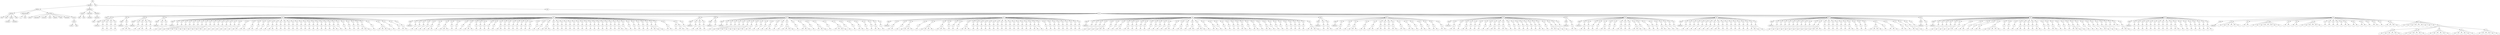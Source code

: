digraph Tree {
	"t0" [label = "TEI"];
	"t1" [label = "teiHeader"];
	"t2" [label = "fileDesc"];
	"t3" [label = "titleStmt"];
	"t4" [label = "title"];
	"t5" [label = "title"];
	"t6" [label = "author"];
	"t7" [label = "surname"];
	"t8" [label = "forename"];
	"t9" [label = "date"];
	"t10" [label = "publicationStmt"];
	"t11" [label = "p"];
	"t12" [label = "idno"];
	"t13" [label = "sourceDesc"];
	"t14" [label = "genre"];
	"t15" [label = "inspiration"];
	"t16" [label = "structure"];
	"t17" [label = "type"];
	"t18" [label = "periode"];
	"t19" [label = "taille"];
	"t20" [label = "permalien"];
	"t21" [label = "sources"];
	"t22" [label = "source"];
	"t23" [label = "author"];
	"t24" [label = "text"];
	"t25" [label = "profileDesc"];
	"t26" [label = "creation"];
	"t27" [label = "date"];
	"t28" [label = "date"];
	"t29" [label = "langUsage"];
	"t30" [label = "language"];
	"t31" [label = "textClass"];
	"t32" [label = "keywords"];
	"t33" [label = "term"];
	"t34" [label = "text"];
	"t35" [label = "body"];
	"t36" [label = "div1"];
	"t37" [label = "head"];
	"t38" [label = "div2"];
	"t39" [label = "head"];
	"t40" [label = "listPerson"];
	"t41" [label = "sp"];
	"t42" [label = "p"];
	"t43" [label = "s"];
	"t44" [label = "sp"];
	"t45" [label = "p"];
	"t46" [label = "s"];
	"t47" [label = "sp"];
	"t48" [label = "p"];
	"t49" [label = "s"];
	"t50" [label = "sp"];
	"t51" [label = "p"];
	"t52" [label = "s"];
	"t53" [label = "div2"];
	"t54" [label = "head"];
	"t55" [label = "listPerson"];
	"t56" [label = "sp"];
	"t57" [label = "p"];
	"t58" [label = "s"];
	"t59" [label = "s"];
	"t60" [label = "s"];
	"t61" [label = "div2"];
	"t62" [label = "head"];
	"t63" [label = "listPerson"];
	"t64" [label = "sp"];
	"t65" [label = "p"];
	"t66" [label = "s"];
	"t67" [label = "sp"];
	"t68" [label = "p"];
	"t69" [label = "s"];
	"t70" [label = "s"];
	"t71" [label = "sp"];
	"t72" [label = "p"];
	"t73" [label = "s"];
	"t74" [label = "sp"];
	"t75" [label = "p"];
	"t76" [label = "s"];
	"t77" [label = "div2"];
	"t78" [label = "head"];
	"t79" [label = "listPerson"];
	"t80" [label = "sp"];
	"t81" [label = "p"];
	"t82" [label = "s"];
	"t83" [label = "sp"];
	"t84" [label = "p"];
	"t85" [label = "s"];
	"t86" [label = "div2"];
	"t87" [label = "head"];
	"t88" [label = "listPerson"];
	"t89" [label = "sp"];
	"t90" [label = "p"];
	"t91" [label = "s"];
	"t92" [label = "sp"];
	"t93" [label = "p"];
	"t94" [label = "s"];
	"t95" [label = "s"];
	"t96" [label = "sp"];
	"t97" [label = "p"];
	"t98" [label = "s"];
	"t99" [label = "sp"];
	"t100" [label = "p"];
	"t101" [label = "s"];
	"t102" [label = "sp"];
	"t103" [label = "p"];
	"t104" [label = "s"];
	"t105" [label = "sp"];
	"t106" [label = "p"];
	"t107" [label = "s"];
	"t108" [label = "sp"];
	"t109" [label = "p"];
	"t110" [label = "s"];
	"t111" [label = "sp"];
	"t112" [label = "p"];
	"t113" [label = "s"];
	"t114" [label = "s"];
	"t115" [label = "sp"];
	"t116" [label = "p"];
	"t117" [label = "s"];
	"t118" [label = "sp"];
	"t119" [label = "p"];
	"t120" [label = "s"];
	"t121" [label = "sp"];
	"t122" [label = "p"];
	"t123" [label = "s"];
	"t124" [label = "sp"];
	"t125" [label = "p"];
	"t126" [label = "s"];
	"t127" [label = "sp"];
	"t128" [label = "p"];
	"t129" [label = "s"];
	"t130" [label = "sp"];
	"t131" [label = "p"];
	"t132" [label = "s"];
	"t133" [label = "sp"];
	"t134" [label = "p"];
	"t135" [label = "s"];
	"t136" [label = "sp"];
	"t137" [label = "p"];
	"t138" [label = "s"];
	"t139" [label = "s"];
	"t140" [label = "sp"];
	"t141" [label = "p"];
	"t142" [label = "s"];
	"t143" [label = "s"];
	"t144" [label = "sp"];
	"t145" [label = "p"];
	"t146" [label = "s"];
	"t147" [label = "s"];
	"t148" [label = "sp"];
	"t149" [label = "p"];
	"t150" [label = "s"];
	"t151" [label = "sp"];
	"t152" [label = "p"];
	"t153" [label = "s"];
	"t154" [label = "sp"];
	"t155" [label = "p"];
	"t156" [label = "s"];
	"t157" [label = "sp"];
	"t158" [label = "p"];
	"t159" [label = "s"];
	"t160" [label = "s"];
	"t161" [label = "sp"];
	"t162" [label = "p"];
	"t163" [label = "s"];
	"t164" [label = "sp"];
	"t165" [label = "p"];
	"t166" [label = "s"];
	"t167" [label = "sp"];
	"t168" [label = "p"];
	"t169" [label = "s"];
	"t170" [label = "sp"];
	"t171" [label = "p"];
	"t172" [label = "s"];
	"t173" [label = "sp"];
	"t174" [label = "p"];
	"t175" [label = "s"];
	"t176" [label = "sp"];
	"t177" [label = "p"];
	"t178" [label = "s"];
	"t179" [label = "sp"];
	"t180" [label = "p"];
	"t181" [label = "s"];
	"t182" [label = "sp"];
	"t183" [label = "p"];
	"t184" [label = "s"];
	"t185" [label = "sp"];
	"t186" [label = "p"];
	"t187" [label = "s"];
	"t188" [label = "sp"];
	"t189" [label = "p"];
	"t190" [label = "s"];
	"t191" [label = "sp"];
	"t192" [label = "p"];
	"t193" [label = "s"];
	"t194" [label = "sp"];
	"t195" [label = "p"];
	"t196" [label = "s"];
	"t197" [label = "sp"];
	"t198" [label = "p"];
	"t199" [label = "s"];
	"t200" [label = "sp"];
	"t201" [label = "p"];
	"t202" [label = "s"];
	"t203" [label = "sp"];
	"t204" [label = "p"];
	"t205" [label = "s"];
	"t206" [label = "s"];
	"t207" [label = "sp"];
	"t208" [label = "p"];
	"t209" [label = "s"];
	"t210" [label = "sp"];
	"t211" [label = "p"];
	"t212" [label = "s"];
	"t213" [label = "sp"];
	"t214" [label = "p"];
	"t215" [label = "s"];
	"t216" [label = "sp"];
	"t217" [label = "p"];
	"t218" [label = "s"];
	"t219" [label = "sp"];
	"t220" [label = "p"];
	"t221" [label = "s"];
	"t222" [label = "sp"];
	"t223" [label = "p"];
	"t224" [label = "s"];
	"t225" [label = "s"];
	"t226" [label = "s"];
	"t227" [label = "sp"];
	"t228" [label = "p"];
	"t229" [label = "s"];
	"t230" [label = "sp"];
	"t231" [label = "p"];
	"t232" [label = "s"];
	"t233" [label = "s"];
	"t234" [label = "s"];
	"t235" [label = "s"];
	"t236" [label = "sp"];
	"t237" [label = "p"];
	"t238" [label = "s"];
	"t239" [label = "sp"];
	"t240" [label = "p"];
	"t241" [label = "s"];
	"t242" [label = "sp"];
	"t243" [label = "p"];
	"t244" [label = "s"];
	"t245" [label = "s"];
	"t246" [label = "div2"];
	"t247" [label = "head"];
	"t248" [label = "listPerson"];
	"t249" [label = "sp"];
	"t250" [label = "p"];
	"t251" [label = "s"];
	"t252" [label = "sp"];
	"t253" [label = "p"];
	"t254" [label = "s"];
	"t255" [label = "sp"];
	"t256" [label = "p"];
	"t257" [label = "s"];
	"t258" [label = "sp"];
	"t259" [label = "p"];
	"t260" [label = "s"];
	"t261" [label = "sp"];
	"t262" [label = "p"];
	"t263" [label = "s"];
	"t264" [label = "s"];
	"t265" [label = "sp"];
	"t266" [label = "p"];
	"t267" [label = "s"];
	"t268" [label = "sp"];
	"t269" [label = "p"];
	"t270" [label = "s"];
	"t271" [label = "s"];
	"t272" [label = "s"];
	"t273" [label = "sp"];
	"t274" [label = "p"];
	"t275" [label = "s"];
	"t276" [label = "sp"];
	"t277" [label = "p"];
	"t278" [label = "s"];
	"t279" [label = "sp"];
	"t280" [label = "p"];
	"t281" [label = "s"];
	"t282" [label = "sp"];
	"t283" [label = "p"];
	"t284" [label = "s"];
	"t285" [label = "s"];
	"t286" [label = "s"];
	"t287" [label = "sp"];
	"t288" [label = "p"];
	"t289" [label = "s"];
	"t290" [label = "sp"];
	"t291" [label = "p"];
	"t292" [label = "s"];
	"t293" [label = "sp"];
	"t294" [label = "p"];
	"t295" [label = "s"];
	"t296" [label = "sp"];
	"t297" [label = "p"];
	"t298" [label = "s"];
	"t299" [label = "sp"];
	"t300" [label = "p"];
	"t301" [label = "s"];
	"t302" [label = "sp"];
	"t303" [label = "p"];
	"t304" [label = "s"];
	"t305" [label = "s"];
	"t306" [label = "sp"];
	"t307" [label = "p"];
	"t308" [label = "s"];
	"t309" [label = "sp"];
	"t310" [label = "p"];
	"t311" [label = "s"];
	"t312" [label = "sp"];
	"t313" [label = "p"];
	"t314" [label = "s"];
	"t315" [label = "sp"];
	"t316" [label = "p"];
	"t317" [label = "s"];
	"t318" [label = "sp"];
	"t319" [label = "p"];
	"t320" [label = "s"];
	"t321" [label = "sp"];
	"t322" [label = "p"];
	"t323" [label = "s"];
	"t324" [label = "sp"];
	"t325" [label = "p"];
	"t326" [label = "s"];
	"t327" [label = "sp"];
	"t328" [label = "p"];
	"t329" [label = "s"];
	"t330" [label = "sp"];
	"t331" [label = "p"];
	"t332" [label = "s"];
	"t333" [label = "sp"];
	"t334" [label = "p"];
	"t335" [label = "s"];
	"t336" [label = "s"];
	"t337" [label = "s"];
	"t338" [label = "sp"];
	"t339" [label = "p"];
	"t340" [label = "s"];
	"t341" [label = "sp"];
	"t342" [label = "p"];
	"t343" [label = "s"];
	"t344" [label = "sp"];
	"t345" [label = "p"];
	"t346" [label = "s"];
	"t347" [label = "sp"];
	"t348" [label = "p"];
	"t349" [label = "s"];
	"t350" [label = "sp"];
	"t351" [label = "p"];
	"t352" [label = "s"];
	"t353" [label = "sp"];
	"t354" [label = "p"];
	"t355" [label = "s"];
	"t356" [label = "sp"];
	"t357" [label = "p"];
	"t358" [label = "s"];
	"t359" [label = "sp"];
	"t360" [label = "p"];
	"t361" [label = "s"];
	"t362" [label = "sp"];
	"t363" [label = "p"];
	"t364" [label = "s"];
	"t365" [label = "sp"];
	"t366" [label = "p"];
	"t367" [label = "s"];
	"t368" [label = "sp"];
	"t369" [label = "p"];
	"t370" [label = "s"];
	"t371" [label = "sp"];
	"t372" [label = "p"];
	"t373" [label = "s"];
	"t374" [label = "sp"];
	"t375" [label = "p"];
	"t376" [label = "s"];
	"t377" [label = "sp"];
	"t378" [label = "p"];
	"t379" [label = "s"];
	"t380" [label = "sp"];
	"t381" [label = "p"];
	"t382" [label = "s"];
	"t383" [label = "sp"];
	"t384" [label = "p"];
	"t385" [label = "s"];
	"t386" [label = "sp"];
	"t387" [label = "p"];
	"t388" [label = "s"];
	"t389" [label = "s"];
	"t390" [label = "sp"];
	"t391" [label = "p"];
	"t392" [label = "s"];
	"t393" [label = "sp"];
	"t394" [label = "p"];
	"t395" [label = "s"];
	"t396" [label = "sp"];
	"t397" [label = "p"];
	"t398" [label = "s"];
	"t399" [label = "sp"];
	"t400" [label = "p"];
	"t401" [label = "s"];
	"t402" [label = "sp"];
	"t403" [label = "p"];
	"t404" [label = "s"];
	"t405" [label = "sp"];
	"t406" [label = "p"];
	"t407" [label = "s"];
	"t408" [label = "sp"];
	"t409" [label = "p"];
	"t410" [label = "s"];
	"t411" [label = "s"];
	"t412" [label = "s"];
	"t413" [label = "sp"];
	"t414" [label = "p"];
	"t415" [label = "s"];
	"t416" [label = "sp"];
	"t417" [label = "p"];
	"t418" [label = "s"];
	"t419" [label = "s"];
	"t420" [label = "sp"];
	"t421" [label = "p"];
	"t422" [label = "s"];
	"t423" [label = "p"];
	"t424" [label = "s"];
	"t425" [label = "s"];
	"t426" [label = "sp"];
	"t427" [label = "p"];
	"t428" [label = "s"];
	"t429" [label = "div2"];
	"t430" [label = "head"];
	"t431" [label = "listPerson"];
	"t432" [label = "sp"];
	"t433" [label = "p"];
	"t434" [label = "s"];
	"t435" [label = "sp"];
	"t436" [label = "p"];
	"t437" [label = "s"];
	"t438" [label = "s"];
	"t439" [label = "sp"];
	"t440" [label = "p"];
	"t441" [label = "s"];
	"t442" [label = "div2"];
	"t443" [label = "head"];
	"t444" [label = "listPerson"];
	"t445" [label = "sp"];
	"t446" [label = "p"];
	"t447" [label = "s"];
	"t448" [label = "div2"];
	"t449" [label = "head"];
	"t450" [label = "listPerson"];
	"t451" [label = "sp"];
	"t452" [label = "p"];
	"t453" [label = "s"];
	"t454" [label = "sp"];
	"t455" [label = "p"];
	"t456" [label = "s"];
	"t457" [label = "s"];
	"t458" [label = "sp"];
	"t459" [label = "p"];
	"t460" [label = "s"];
	"t461" [label = "sp"];
	"t462" [label = "p"];
	"t463" [label = "s"];
	"t464" [label = "sp"];
	"t465" [label = "p"];
	"t466" [label = "s"];
	"t467" [label = "sp"];
	"t468" [label = "p"];
	"t469" [label = "s"];
	"t470" [label = "s"];
	"t471" [label = "sp"];
	"t472" [label = "p"];
	"t473" [label = "s"];
	"t474" [label = "s"];
	"t475" [label = "sp"];
	"t476" [label = "p"];
	"t477" [label = "s"];
	"t478" [label = "sp"];
	"t479" [label = "p"];
	"t480" [label = "s"];
	"t481" [label = "sp"];
	"t482" [label = "p"];
	"t483" [label = "s"];
	"t484" [label = "sp"];
	"t485" [label = "p"];
	"t486" [label = "s"];
	"t487" [label = "s"];
	"t488" [label = "sp"];
	"t489" [label = "p"];
	"t490" [label = "s"];
	"t491" [label = "sp"];
	"t492" [label = "p"];
	"t493" [label = "s"];
	"t494" [label = "sp"];
	"t495" [label = "p"];
	"t496" [label = "s"];
	"t497" [label = "s"];
	"t498" [label = "s"];
	"t499" [label = "s"];
	"t500" [label = "sp"];
	"t501" [label = "p"];
	"t502" [label = "s"];
	"t503" [label = "sp"];
	"t504" [label = "p"];
	"t505" [label = "s"];
	"t506" [label = "s"];
	"t507" [label = "s"];
	"t508" [label = "sp"];
	"t509" [label = "p"];
	"t510" [label = "s"];
	"t511" [label = "sp"];
	"t512" [label = "p"];
	"t513" [label = "s"];
	"t514" [label = "s"];
	"t515" [label = "s"];
	"t516" [label = "sp"];
	"t517" [label = "p"];
	"t518" [label = "s"];
	"t519" [label = "sp"];
	"t520" [label = "p"];
	"t521" [label = "s"];
	"t522" [label = "s"];
	"t523" [label = "s"];
	"t524" [label = "s"];
	"t525" [label = "sp"];
	"t526" [label = "p"];
	"t527" [label = "s"];
	"t528" [label = "sp"];
	"t529" [label = "p"];
	"t530" [label = "s"];
	"t531" [label = "sp"];
	"t532" [label = "p"];
	"t533" [label = "s"];
	"t534" [label = "s"];
	"t535" [label = "sp"];
	"t536" [label = "p"];
	"t537" [label = "s"];
	"t538" [label = "sp"];
	"t539" [label = "p"];
	"t540" [label = "s"];
	"t541" [label = "sp"];
	"t542" [label = "p"];
	"t543" [label = "s"];
	"t544" [label = "s"];
	"t545" [label = "sp"];
	"t546" [label = "p"];
	"t547" [label = "s"];
	"t548" [label = "div2"];
	"t549" [label = "head"];
	"t550" [label = "listPerson"];
	"t551" [label = "sp"];
	"t552" [label = "p"];
	"t553" [label = "s"];
	"t554" [label = "s"];
	"t555" [label = "sp"];
	"t556" [label = "p"];
	"t557" [label = "s"];
	"t558" [label = "sp"];
	"t559" [label = "p"];
	"t560" [label = "s"];
	"t561" [label = "s"];
	"t562" [label = "s"];
	"t563" [label = "s"];
	"t564" [label = "sp"];
	"t565" [label = "p"];
	"t566" [label = "s"];
	"t567" [label = "sp"];
	"t568" [label = "p"];
	"t569" [label = "s"];
	"t570" [label = "s"];
	"t571" [label = "s"];
	"t572" [label = "s"];
	"t573" [label = "sp"];
	"t574" [label = "p"];
	"t575" [label = "s"];
	"t576" [label = "s"];
	"t577" [label = "s"];
	"t578" [label = "sp"];
	"t579" [label = "p"];
	"t580" [label = "s"];
	"t581" [label = "sp"];
	"t582" [label = "p"];
	"t583" [label = "s"];
	"t584" [label = "sp"];
	"t585" [label = "p"];
	"t586" [label = "s"];
	"t587" [label = "sp"];
	"t588" [label = "p"];
	"t589" [label = "s"];
	"t590" [label = "s"];
	"t591" [label = "s"];
	"t592" [label = "sp"];
	"t593" [label = "p"];
	"t594" [label = "s"];
	"t595" [label = "sp"];
	"t596" [label = "p"];
	"t597" [label = "s"];
	"t598" [label = "sp"];
	"t599" [label = "p"];
	"t600" [label = "s"];
	"t601" [label = "sp"];
	"t602" [label = "p"];
	"t603" [label = "s"];
	"t604" [label = "sp"];
	"t605" [label = "p"];
	"t606" [label = "s"];
	"t607" [label = "sp"];
	"t608" [label = "p"];
	"t609" [label = "s"];
	"t610" [label = "sp"];
	"t611" [label = "p"];
	"t612" [label = "s"];
	"t613" [label = "sp"];
	"t614" [label = "p"];
	"t615" [label = "s"];
	"t616" [label = "sp"];
	"t617" [label = "p"];
	"t618" [label = "s"];
	"t619" [label = "sp"];
	"t620" [label = "p"];
	"t621" [label = "s"];
	"t622" [label = "sp"];
	"t623" [label = "p"];
	"t624" [label = "s"];
	"t625" [label = "sp"];
	"t626" [label = "p"];
	"t627" [label = "s"];
	"t628" [label = "sp"];
	"t629" [label = "p"];
	"t630" [label = "s"];
	"t631" [label = "sp"];
	"t632" [label = "p"];
	"t633" [label = "s"];
	"t634" [label = "sp"];
	"t635" [label = "p"];
	"t636" [label = "s"];
	"t637" [label = "sp"];
	"t638" [label = "p"];
	"t639" [label = "s"];
	"t640" [label = "s"];
	"t641" [label = "sp"];
	"t642" [label = "p"];
	"t643" [label = "s"];
	"t644" [label = "sp"];
	"t645" [label = "p"];
	"t646" [label = "s"];
	"t647" [label = "sp"];
	"t648" [label = "p"];
	"t649" [label = "s"];
	"t650" [label = "sp"];
	"t651" [label = "p"];
	"t652" [label = "s"];
	"t653" [label = "sp"];
	"t654" [label = "p"];
	"t655" [label = "s"];
	"t656" [label = "sp"];
	"t657" [label = "p"];
	"t658" [label = "s"];
	"t659" [label = "sp"];
	"t660" [label = "p"];
	"t661" [label = "s"];
	"t662" [label = "sp"];
	"t663" [label = "p"];
	"t664" [label = "s"];
	"t665" [label = "sp"];
	"t666" [label = "p"];
	"t667" [label = "s"];
	"t668" [label = "sp"];
	"t669" [label = "p"];
	"t670" [label = "s"];
	"t671" [label = "div2"];
	"t672" [label = "head"];
	"t673" [label = "listPerson"];
	"t674" [label = "sp"];
	"t675" [label = "p"];
	"t676" [label = "s"];
	"t677" [label = "sp"];
	"t678" [label = "p"];
	"t679" [label = "s"];
	"t680" [label = "sp"];
	"t681" [label = "p"];
	"t682" [label = "s"];
	"t683" [label = "sp"];
	"t684" [label = "p"];
	"t685" [label = "s"];
	"t686" [label = "s"];
	"t687" [label = "s"];
	"t688" [label = "sp"];
	"t689" [label = "p"];
	"t690" [label = "s"];
	"t691" [label = "sp"];
	"t692" [label = "p"];
	"t693" [label = "s"];
	"t694" [label = "sp"];
	"t695" [label = "p"];
	"t696" [label = "s"];
	"t697" [label = "s"];
	"t698" [label = "sp"];
	"t699" [label = "p"];
	"t700" [label = "s"];
	"t701" [label = "s"];
	"t702" [label = "sp"];
	"t703" [label = "p"];
	"t704" [label = "s"];
	"t705" [label = "sp"];
	"t706" [label = "p"];
	"t707" [label = "s"];
	"t708" [label = "sp"];
	"t709" [label = "p"];
	"t710" [label = "s"];
	"t711" [label = "sp"];
	"t712" [label = "p"];
	"t713" [label = "s"];
	"t714" [label = "sp"];
	"t715" [label = "p"];
	"t716" [label = "s"];
	"t717" [label = "sp"];
	"t718" [label = "p"];
	"t719" [label = "s"];
	"t720" [label = "sp"];
	"t721" [label = "p"];
	"t722" [label = "s"];
	"t723" [label = "sp"];
	"t724" [label = "p"];
	"t725" [label = "s"];
	"t726" [label = "sp"];
	"t727" [label = "p"];
	"t728" [label = "s"];
	"t729" [label = "s"];
	"t730" [label = "sp"];
	"t731" [label = "p"];
	"t732" [label = "s"];
	"t733" [label = "sp"];
	"t734" [label = "p"];
	"t735" [label = "s"];
	"t736" [label = "s"];
	"t737" [label = "sp"];
	"t738" [label = "p"];
	"t739" [label = "s"];
	"t740" [label = "sp"];
	"t741" [label = "p"];
	"t742" [label = "s"];
	"t743" [label = "s"];
	"t744" [label = "sp"];
	"t745" [label = "p"];
	"t746" [label = "s"];
	"t747" [label = "s"];
	"t748" [label = "s"];
	"t749" [label = "sp"];
	"t750" [label = "p"];
	"t751" [label = "s"];
	"t752" [label = "sp"];
	"t753" [label = "p"];
	"t754" [label = "s"];
	"t755" [label = "s"];
	"t756" [label = "sp"];
	"t757" [label = "p"];
	"t758" [label = "s"];
	"t759" [label = "sp"];
	"t760" [label = "p"];
	"t761" [label = "s"];
	"t762" [label = "sp"];
	"t763" [label = "p"];
	"t764" [label = "s"];
	"t765" [label = "sp"];
	"t766" [label = "p"];
	"t767" [label = "s"];
	"t768" [label = "sp"];
	"t769" [label = "p"];
	"t770" [label = "s"];
	"t771" [label = "sp"];
	"t772" [label = "p"];
	"t773" [label = "s"];
	"t774" [label = "s"];
	"t775" [label = "sp"];
	"t776" [label = "p"];
	"t777" [label = "s"];
	"t778" [label = "sp"];
	"t779" [label = "p"];
	"t780" [label = "s"];
	"t781" [label = "s"];
	"t782" [label = "sp"];
	"t783" [label = "p"];
	"t784" [label = "s"];
	"t785" [label = "sp"];
	"t786" [label = "p"];
	"t787" [label = "s"];
	"t788" [label = "s"];
	"t789" [label = "sp"];
	"t790" [label = "p"];
	"t791" [label = "s"];
	"t792" [label = "sp"];
	"t793" [label = "p"];
	"t794" [label = "s"];
	"t795" [label = "sp"];
	"t796" [label = "p"];
	"t797" [label = "s"];
	"t798" [label = "sp"];
	"t799" [label = "p"];
	"t800" [label = "s"];
	"t801" [label = "sp"];
	"t802" [label = "p"];
	"t803" [label = "s"];
	"t804" [label = "sp"];
	"t805" [label = "p"];
	"t806" [label = "s"];
	"t807" [label = "sp"];
	"t808" [label = "p"];
	"t809" [label = "s"];
	"t810" [label = "sp"];
	"t811" [label = "p"];
	"t812" [label = "s"];
	"t813" [label = "sp"];
	"t814" [label = "p"];
	"t815" [label = "s"];
	"t816" [label = "s"];
	"t817" [label = "s"];
	"t818" [label = "s"];
	"t819" [label = "div2"];
	"t820" [label = "head"];
	"t821" [label = "listPerson"];
	"t822" [label = "sp"];
	"t823" [label = "p"];
	"t824" [label = "s"];
	"t825" [label = "sp"];
	"t826" [label = "p"];
	"t827" [label = "s"];
	"t828" [label = "s"];
	"t829" [label = "div2"];
	"t830" [label = "head"];
	"t831" [label = "listPerson"];
	"t832" [label = "sp"];
	"t833" [label = "p"];
	"t834" [label = "s"];
	"t835" [label = "s"];
	"t836" [label = "sp"];
	"t837" [label = "p"];
	"t838" [label = "s"];
	"t839" [label = "sp"];
	"t840" [label = "p"];
	"t841" [label = "s"];
	"t842" [label = "s"];
	"t843" [label = "s"];
	"t844" [label = "sp"];
	"t845" [label = "p"];
	"t846" [label = "s"];
	"t847" [label = "s"];
	"t848" [label = "sp"];
	"t849" [label = "p"];
	"t850" [label = "s"];
	"t851" [label = "s"];
	"t852" [label = "sp"];
	"t853" [label = "p"];
	"t854" [label = "s"];
	"t855" [label = "s"];
	"t856" [label = "sp"];
	"t857" [label = "p"];
	"t858" [label = "s"];
	"t859" [label = "sp"];
	"t860" [label = "p"];
	"t861" [label = "s"];
	"t862" [label = "sp"];
	"t863" [label = "p"];
	"t864" [label = "s"];
	"t865" [label = "s"];
	"t866" [label = "sp"];
	"t867" [label = "p"];
	"t868" [label = "s"];
	"t869" [label = "s"];
	"t870" [label = "sp"];
	"t871" [label = "p"];
	"t872" [label = "s"];
	"t873" [label = "s"];
	"t874" [label = "sp"];
	"t875" [label = "p"];
	"t876" [label = "s"];
	"t877" [label = "sp"];
	"t878" [label = "p"];
	"t879" [label = "s"];
	"t880" [label = "s"];
	"t881" [label = "sp"];
	"t882" [label = "p"];
	"t883" [label = "s"];
	"t884" [label = "sp"];
	"t885" [label = "p"];
	"t886" [label = "s"];
	"t887" [label = "s"];
	"t888" [label = "sp"];
	"t889" [label = "p"];
	"t890" [label = "s"];
	"t891" [label = "s"];
	"t892" [label = "div2"];
	"t893" [label = "head"];
	"t894" [label = "listPerson"];
	"t895" [label = "sp"];
	"t896" [label = "p"];
	"t897" [label = "s"];
	"t898" [label = "s"];
	"t899" [label = "sp"];
	"t900" [label = "p"];
	"t901" [label = "s"];
	"t902" [label = "sp"];
	"t903" [label = "p"];
	"t904" [label = "s"];
	"t905" [label = "s"];
	"t906" [label = "sp"];
	"t907" [label = "p"];
	"t908" [label = "s"];
	"t909" [label = "sp"];
	"t910" [label = "p"];
	"t911" [label = "s"];
	"t912" [label = "sp"];
	"t913" [label = "p"];
	"t914" [label = "s"];
	"t915" [label = "sp"];
	"t916" [label = "p"];
	"t917" [label = "s"];
	"t918" [label = "sp"];
	"t919" [label = "p"];
	"t920" [label = "s"];
	"t921" [label = "sp"];
	"t922" [label = "p"];
	"t923" [label = "s"];
	"t924" [label = "s"];
	"t925" [label = "sp"];
	"t926" [label = "p"];
	"t927" [label = "s"];
	"t928" [label = "sp"];
	"t929" [label = "p"];
	"t930" [label = "s"];
	"t931" [label = "s"];
	"t932" [label = "sp"];
	"t933" [label = "p"];
	"t934" [label = "s"];
	"t935" [label = "sp"];
	"t936" [label = "p"];
	"t937" [label = "s"];
	"t938" [label = "sp"];
	"t939" [label = "p"];
	"t940" [label = "s"];
	"t941" [label = "sp"];
	"t942" [label = "p"];
	"t943" [label = "s"];
	"t944" [label = "sp"];
	"t945" [label = "p"];
	"t946" [label = "s"];
	"t947" [label = "sp"];
	"t948" [label = "p"];
	"t949" [label = "s"];
	"t950" [label = "sp"];
	"t951" [label = "p"];
	"t952" [label = "s"];
	"t953" [label = "sp"];
	"t954" [label = "p"];
	"t955" [label = "s"];
	"t956" [label = "s"];
	"t957" [label = "sp"];
	"t958" [label = "p"];
	"t959" [label = "s"];
	"t960" [label = "sp"];
	"t961" [label = "p"];
	"t962" [label = "s"];
	"t963" [label = "s"];
	"t964" [label = "s"];
	"t965" [label = "sp"];
	"t966" [label = "p"];
	"t967" [label = "s"];
	"t968" [label = "sp"];
	"t969" [label = "p"];
	"t970" [label = "s"];
	"t971" [label = "div2"];
	"t972" [label = "head"];
	"t973" [label = "listPerson"];
	"t974" [label = "sp"];
	"t975" [label = "p"];
	"t976" [label = "s"];
	"t977" [label = "s"];
	"t978" [label = "div2"];
	"t979" [label = "head"];
	"t980" [label = "listPerson"];
	"t981" [label = "sp"];
	"t982" [label = "p"];
	"t983" [label = "s"];
	"t984" [label = "s"];
	"t985" [label = "sp"];
	"t986" [label = "p"];
	"t987" [label = "s"];
	"t988" [label = "sp"];
	"t989" [label = "p"];
	"t990" [label = "s"];
	"t991" [label = "sp"];
	"t992" [label = "p"];
	"t993" [label = "s"];
	"t994" [label = "sp"];
	"t995" [label = "p"];
	"t996" [label = "s"];
	"t997" [label = "s"];
	"t998" [label = "sp"];
	"t999" [label = "p"];
	"t1000" [label = "s"];
	"t1001" [label = "sp"];
	"t1002" [label = "p"];
	"t1003" [label = "s"];
	"t1004" [label = "sp"];
	"t1005" [label = "p"];
	"t1006" [label = "s"];
	"t1007" [label = "s"];
	"t1008" [label = "sp"];
	"t1009" [label = "p"];
	"t1010" [label = "s"];
	"t1011" [label = "sp"];
	"t1012" [label = "p"];
	"t1013" [label = "s"];
	"t1014" [label = "sp"];
	"t1015" [label = "p"];
	"t1016" [label = "s"];
	"t1017" [label = "s"];
	"t1018" [label = "s"];
	"t1019" [label = "sp"];
	"t1020" [label = "p"];
	"t1021" [label = "s"];
	"t1022" [label = "sp"];
	"t1023" [label = "p"];
	"t1024" [label = "s"];
	"t1025" [label = "sp"];
	"t1026" [label = "p"];
	"t1027" [label = "s"];
	"t1028" [label = "sp"];
	"t1029" [label = "p"];
	"t1030" [label = "s"];
	"t1031" [label = "sp"];
	"t1032" [label = "p"];
	"t1033" [label = "s"];
	"t1034" [label = "s"];
	"t1035" [label = "sp"];
	"t1036" [label = "p"];
	"t1037" [label = "s"];
	"t1038" [label = "sp"];
	"t1039" [label = "p"];
	"t1040" [label = "s"];
	"t1041" [label = "sp"];
	"t1042" [label = "p"];
	"t1043" [label = "s"];
	"t1044" [label = "div2"];
	"t1045" [label = "head"];
	"t1046" [label = "listPerson"];
	"t1047" [label = "sp"];
	"t1048" [label = "p"];
	"t1049" [label = "s"];
	"t1050" [label = "sp"];
	"t1051" [label = "p"];
	"t1052" [label = "s"];
	"t1053" [label = "sp"];
	"t1054" [label = "p"];
	"t1055" [label = "s"];
	"t1056" [label = "sp"];
	"t1057" [label = "p"];
	"t1058" [label = "s"];
	"t1059" [label = "sp"];
	"t1060" [label = "p"];
	"t1061" [label = "s"];
	"t1062" [label = "sp"];
	"t1063" [label = "p"];
	"t1064" [label = "s"];
	"t1065" [label = "sp"];
	"t1066" [label = "p"];
	"t1067" [label = "s"];
	"t1068" [label = "sp"];
	"t1069" [label = "p"];
	"t1070" [label = "s"];
	"t1071" [label = "sp"];
	"t1072" [label = "p"];
	"t1073" [label = "s"];
	"t1074" [label = "s"];
	"t1075" [label = "sp"];
	"t1076" [label = "p"];
	"t1077" [label = "s"];
	"t1078" [label = "sp"];
	"t1079" [label = "p"];
	"t1080" [label = "s"];
	"t1081" [label = "sp"];
	"t1082" [label = "p"];
	"t1083" [label = "s"];
	"t1084" [label = "sp"];
	"t1085" [label = "p"];
	"t1086" [label = "s"];
	"t1087" [label = "sp"];
	"t1088" [label = "p"];
	"t1089" [label = "s"];
	"t1090" [label = "sp"];
	"t1091" [label = "p"];
	"t1092" [label = "s"];
	"t1093" [label = "sp"];
	"t1094" [label = "p"];
	"t1095" [label = "s"];
	"t1096" [label = "sp"];
	"t1097" [label = "p"];
	"t1098" [label = "s"];
	"t1099" [label = "s"];
	"t1100" [label = "s"];
	"t1101" [label = "sp"];
	"t1102" [label = "p"];
	"t1103" [label = "s"];
	"t1104" [label = "div2"];
	"t1105" [label = "head"];
	"t1106" [label = "listPerson"];
	"t1107" [label = "sp"];
	"t1108" [label = "p"];
	"t1109" [label = "s"];
	"t1110" [label = "sp"];
	"t1111" [label = "p"];
	"t1112" [label = "s"];
	"t1113" [label = "sp"];
	"t1114" [label = "p"];
	"t1115" [label = "s"];
	"t1116" [label = "sp"];
	"t1117" [label = "p"];
	"t1118" [label = "s"];
	"t1119" [label = "sp"];
	"t1120" [label = "p"];
	"t1121" [label = "s"];
	"t1122" [label = "sp"];
	"t1123" [label = "p"];
	"t1124" [label = "s"];
	"t1125" [label = "sp"];
	"t1126" [label = "p"];
	"t1127" [label = "s"];
	"t1128" [label = "sp"];
	"t1129" [label = "p"];
	"t1130" [label = "s"];
	"t1131" [label = "sp"];
	"t1132" [label = "p"];
	"t1133" [label = "s"];
	"t1134" [label = "sp"];
	"t1135" [label = "p"];
	"t1136" [label = "s"];
	"t1137" [label = "sp"];
	"t1138" [label = "p"];
	"t1139" [label = "s"];
	"t1140" [label = "s"];
	"t1141" [label = "s"];
	"t1142" [label = "s"];
	"t1143" [label = "sp"];
	"t1144" [label = "p"];
	"t1145" [label = "s"];
	"t1146" [label = "sp"];
	"t1147" [label = "p"];
	"t1148" [label = "s"];
	"t1149" [label = "sp"];
	"t1150" [label = "p"];
	"t1151" [label = "s"];
	"t1152" [label = "sp"];
	"t1153" [label = "p"];
	"t1154" [label = "s"];
	"t1155" [label = "sp"];
	"t1156" [label = "p"];
	"t1157" [label = "s"];
	"t1158" [label = "sp"];
	"t1159" [label = "p"];
	"t1160" [label = "s"];
	"t1161" [label = "sp"];
	"t1162" [label = "p"];
	"t1163" [label = "s"];
	"t1164" [label = "s"];
	"t1165" [label = "sp"];
	"t1166" [label = "p"];
	"t1167" [label = "s"];
	"t1168" [label = "sp"];
	"t1169" [label = "p"];
	"t1170" [label = "s"];
	"t1171" [label = "sp"];
	"t1172" [label = "p"];
	"t1173" [label = "s"];
	"t1174" [label = "sp"];
	"t1175" [label = "p"];
	"t1176" [label = "s"];
	"t1177" [label = "s"];
	"t1178" [label = "s"];
	"t1179" [label = "s"];
	"t1180" [label = "p"];
	"t1181" [label = "s"];
	"t1182" [label = "sp"];
	"t1183" [label = "p"];
	"t1184" [label = "s"];
	"t1185" [label = "s"];
	"t1186" [label = "s"];
	"t1187" [label = "sp"];
	"t1188" [label = "p"];
	"t1189" [label = "s"];
	"t1190" [label = "s"];
	"t1191" [label = "sp"];
	"t1192" [label = "p"];
	"t1193" [label = "s"];
	"t1194" [label = "sp"];
	"t1195" [label = "p"];
	"t1196" [label = "s"];
	"t1197" [label = "s"];
	"t1198" [label = "sp"];
	"t1199" [label = "p"];
	"t1200" [label = "s"];
	"t1201" [label = "div2"];
	"t1202" [label = "head"];
	"t1203" [label = "listPerson"];
	"t1204" [label = "sp"];
	"t1205" [label = "p"];
	"t1206" [label = "s"];
	"t1207" [label = "div2"];
	"t1208" [label = "head"];
	"t1209" [label = "listPerson"];
	"t1210" [label = "sp"];
	"t1211" [label = "p"];
	"t1212" [label = "s"];
	"t1213" [label = "sp"];
	"t1214" [label = "p"];
	"t1215" [label = "s"];
	"t1216" [label = "sp"];
	"t1217" [label = "p"];
	"t1218" [label = "s"];
	"t1219" [label = "sp"];
	"t1220" [label = "p"];
	"t1221" [label = "s"];
	"t1222" [label = "sp"];
	"t1223" [label = "p"];
	"t1224" [label = "s"];
	"t1225" [label = "s"];
	"t1226" [label = "sp"];
	"t1227" [label = "p"];
	"t1228" [label = "s"];
	"t1229" [label = "sp"];
	"t1230" [label = "p"];
	"t1231" [label = "s"];
	"t1232" [label = "s"];
	"t1233" [label = "sp"];
	"t1234" [label = "p"];
	"t1235" [label = "s"];
	"t1236" [label = "sp"];
	"t1237" [label = "p"];
	"t1238" [label = "s"];
	"t1239" [label = "sp"];
	"t1240" [label = "p"];
	"t1241" [label = "s"];
	"t1242" [label = "s"];
	"t1243" [label = "sp"];
	"t1244" [label = "p"];
	"t1245" [label = "s"];
	"t1246" [label = "s"];
	"t1247" [label = "s"];
	"t1248" [label = "s"];
	"t1249" [label = "s"];
	"t1250" [label = "sp"];
	"t1251" [label = "p"];
	"t1252" [label = "s"];
	"t1253" [label = "sp"];
	"t1254" [label = "p"];
	"t1255" [label = "s"];
	"t1256" [label = "sp"];
	"t1257" [label = "p"];
	"t1258" [label = "s"];
	"t1259" [label = "sp"];
	"t1260" [label = "p"];
	"t1261" [label = "s"];
	"t1262" [label = "s"];
	"t1263" [label = "sp"];
	"t1264" [label = "p"];
	"t1265" [label = "s"];
	"t1266" [label = "sp"];
	"t1267" [label = "p"];
	"t1268" [label = "s"];
	"t1269" [label = "sp"];
	"t1270" [label = "p"];
	"t1271" [label = "s"];
	"t1272" [label = "sp"];
	"t1273" [label = "p"];
	"t1274" [label = "s"];
	"t1275" [label = "s"];
	"t1276" [label = "sp"];
	"t1277" [label = "p"];
	"t1278" [label = "s"];
	"t1279" [label = "sp"];
	"t1280" [label = "p"];
	"t1281" [label = "s"];
	"t1282" [label = "sp"];
	"t1283" [label = "p"];
	"t1284" [label = "s"];
	"t1285" [label = "s"];
	"t1286" [label = "sp"];
	"t1287" [label = "p"];
	"t1288" [label = "s"];
	"t1289" [label = "sp"];
	"t1290" [label = "p"];
	"t1291" [label = "s"];
	"t1292" [label = "sp"];
	"t1293" [label = "p"];
	"t1294" [label = "s"];
	"t1295" [label = "sp"];
	"t1296" [label = "p"];
	"t1297" [label = "s"];
	"t1298" [label = "s"];
	"t1299" [label = "s"];
	"t1300" [label = "sp"];
	"t1301" [label = "p"];
	"t1302" [label = "s"];
	"t1303" [label = "sp"];
	"t1304" [label = "p"];
	"t1305" [label = "s"];
	"t1306" [label = "sp"];
	"t1307" [label = "p"];
	"t1308" [label = "s"];
	"t1309" [label = "sp"];
	"t1310" [label = "p"];
	"t1311" [label = "s"];
	"t1312" [label = "sp"];
	"t1313" [label = "p"];
	"t1314" [label = "s"];
	"t1315" [label = "sp"];
	"t1316" [label = "p"];
	"t1317" [label = "s"];
	"t1318" [label = "s"];
	"t1319" [label = "sp"];
	"t1320" [label = "p"];
	"t1321" [label = "s"];
	"t1322" [label = "sp"];
	"t1323" [label = "p"];
	"t1324" [label = "s"];
	"t1325" [label = "sp"];
	"t1326" [label = "l"];
	"t1327" [label = "l"];
	"t1328" [label = "sp"];
	"t1329" [label = "p"];
	"t1330" [label = "s"];
	"t1331" [label = "s"];
	"t1332" [label = "s"];
	"t1333" [label = "div2"];
	"t1334" [label = "head"];
	"t1335" [label = "listPerson"];
	"t1336" [label = "sp"];
	"t1337" [label = "p"];
	"t1338" [label = "s"];
	"t1339" [label = "sp"];
	"t1340" [label = "p"];
	"t1341" [label = "s"];
	"t1342" [label = "sp"];
	"t1343" [label = "p"];
	"t1344" [label = "s"];
	"t1345" [label = "sp"];
	"t1346" [label = "p"];
	"t1347" [label = "s"];
	"t1348" [label = "sp"];
	"t1349" [label = "p"];
	"t1350" [label = "s"];
	"t1351" [label = "sp"];
	"t1352" [label = "p"];
	"t1353" [label = "s"];
	"t1354" [label = "sp"];
	"t1355" [label = "p"];
	"t1356" [label = "s"];
	"t1357" [label = "sp"];
	"t1358" [label = "p"];
	"t1359" [label = "s"];
	"t1360" [label = "sp"];
	"t1361" [label = "p"];
	"t1362" [label = "s"];
	"t1363" [label = "sp"];
	"t1364" [label = "p"];
	"t1365" [label = "s"];
	"t1366" [label = "sp"];
	"t1367" [label = "p"];
	"t1368" [label = "s"];
	"t1369" [label = "s"];
	"t1370" [label = "sp"];
	"t1371" [label = "p"];
	"t1372" [label = "s"];
	"t1373" [label = "sp"];
	"t1374" [label = "p"];
	"t1375" [label = "s"];
	"t1376" [label = "sp"];
	"t1377" [label = "p"];
	"t1378" [label = "s"];
	"t1379" [label = "sp"];
	"t1380" [label = "p"];
	"t1381" [label = "s"];
	"t1382" [label = "sp"];
	"t1383" [label = "p"];
	"t1384" [label = "s"];
	"t1385" [label = "sp"];
	"t1386" [label = "p"];
	"t1387" [label = "s"];
	"t1388" [label = "sp"];
	"t1389" [label = "p"];
	"t1390" [label = "s"];
	"t1391" [label = "s"];
	"t1392" [label = "div2"];
	"t1393" [label = "head"];
	"t1394" [label = "listPerson"];
	"t1395" [label = "sp"];
	"t1396" [label = "l"];
	"t1397" [label = "l"];
	"t1398" [label = "l"];
	"t1399" [label = "l"];
	"t1400" [label = "l"];
	"t1401" [label = "l"];
	"t1402" [label = "sp"];
	"t1403" [label = "l"];
	"t1404" [label = "l"];
	"t1405" [label = "sp"];
	"t1406" [label = "l"];
	"t1407" [label = "l"];
	"t1408" [label = "l"];
	"t1409" [label = "l"];
	"t1410" [label = "l"];
	"t1411" [label = "l"];
	"t1412" [label = "l"];
	"t1413" [label = "l"];
	"t1414" [label = "sp"];
	"t1415" [label = "l"];
	"t1416" [label = "l"];
	"t1417" [label = "sp"];
	"t1418" [label = "l"];
	"t1419" [label = "l"];
	"t1420" [label = "sp"];
	"t1421" [label = "l"];
	"t1422" [label = "l"];
	"t1423" [label = "l"];
	"t1424" [label = "l"];
	"t1425" [label = "l"];
	"t1426" [label = "l"];
	"t1427" [label = "sp"];
	"t1428" [label = "l"];
	"t1429" [label = "sp"];
	"t1430" [label = "l"];
	"t1431" [label = "sp"];
	"t1432" [label = "l"];
	"t1433" [label = "sp"];
	"t1434" [label = "l"];
	"t1435" [label = "sp"];
	"t1436" [label = "l"];
	"t1437" [label = "sp"];
	"t1438" [label = "l"];
	"t1439" [label = "l"];
	"t1440" [label = "sp"];
	"t1441" [label = "l"];
	"t1442" [label = "l"];
	"t1443" [label = "sp"];
	"t1444" [label = "l"];
	"t1445" [label = "l"];
	"t1446" [label = "sp"];
	"t1447" [label = "l"];
	"t1448" [label = "sp"];
	"t1449" [label = "l"];
	"t1450" [label = "l"];
	"t1451" [label = "sp"];
	"t1452" [label = "l"];
	"t1453" [label = "sp"];
	"t1454" [label = "l"];
	"t1455" [label = "l"];
	"t1456" [label = "l"];
	"t1457" [label = "l"];
	"t1458" [label = "sp"];
	"t1459" [label = "l"];
	"t1460" [label = "l"];
	"t1461" [label = "l"];
	"t1462" [label = "l"];
	"t1463" [label = "l"];
	"t1464" [label = "l"];
	"t1465" [label = "l"];
	"t1466" [label = "l"];
	"t1467" [label = "l"];
	"t1468" [label = "lg"];
	"t1469" [label = "lg"];
	"t1470" [label = "l"];
	"t1471" [label = "l"];
	"t1472" [label = "l"];
	"t1473" [label = "l"];
	"t1474" [label = "l"];
	"t1475" [label = "l"];
	"t1476" [label = "lg"];
	"t1477" [label = "l"];
	"t1478" [label = "l"];
	"t1479" [label = "l"];
	"t1480" [label = "l"];
	"t1481" [label = "l"];
	"t1482" [label = "l"];
	"t1483" [label = "lg"];
	"t1484" [label = "l"];
	"t1485" [label = "l"];
	"t1486" [label = "l"];
	"t1487" [label = "l"];
	"t1488" [label = "l"];
	"t1489" [label = "l"];
	"t1490" [label = "lg"];
	"t1491" [label = "l"];
	"t1492" [label = "l"];
	"t1493" [label = "l"];
	"t1494" [label = "l"];
	"t1495" [label = "l"];
	"t1496" [label = "l"];
	"t1497" [label = "lg"];
	"t1498" [label = "l"];
	"t1499" [label = "l"];
	"t1500" [label = "l"];
	"t1501" [label = "l"];
	"t1502" [label = "l"];
	"t1503" [label = "l"];
	"t0" -> "t1";
	"t1" -> "t2";
	"t2" -> "t3";
	"t3" -> "t4";
	"t3" -> "t5";
	"t3" -> "t6";
	"t6" -> "t7";
	"t6" -> "t8";
	"t3" -> "t9";
	"t2" -> "t10";
	"t10" -> "t11";
	"t10" -> "t12";
	"t2" -> "t13";
	"t13" -> "t14";
	"t13" -> "t15";
	"t13" -> "t16";
	"t13" -> "t17";
	"t13" -> "t18";
	"t13" -> "t19";
	"t13" -> "t20";
	"t13" -> "t21";
	"t21" -> "t22";
	"t22" -> "t23";
	"t22" -> "t24";
	"t1" -> "t25";
	"t25" -> "t26";
	"t26" -> "t27";
	"t26" -> "t28";
	"t25" -> "t29";
	"t29" -> "t30";
	"t25" -> "t31";
	"t31" -> "t32";
	"t32" -> "t33";
	"t0" -> "t34";
	"t34" -> "t35";
	"t35" -> "t36";
	"t36" -> "t37";
	"t36" -> "t38";
	"t38" -> "t39";
	"t39" -> "t40";
	"t38" -> "t41";
	"t41" -> "t42";
	"t42" -> "t43";
	"t38" -> "t44";
	"t44" -> "t45";
	"t45" -> "t46";
	"t38" -> "t47";
	"t47" -> "t48";
	"t48" -> "t49";
	"t38" -> "t50";
	"t50" -> "t51";
	"t51" -> "t52";
	"t36" -> "t53";
	"t53" -> "t54";
	"t54" -> "t55";
	"t53" -> "t56";
	"t56" -> "t57";
	"t57" -> "t58";
	"t57" -> "t59";
	"t57" -> "t60";
	"t36" -> "t61";
	"t61" -> "t62";
	"t62" -> "t63";
	"t61" -> "t64";
	"t64" -> "t65";
	"t65" -> "t66";
	"t61" -> "t67";
	"t67" -> "t68";
	"t68" -> "t69";
	"t68" -> "t70";
	"t61" -> "t71";
	"t71" -> "t72";
	"t72" -> "t73";
	"t61" -> "t74";
	"t74" -> "t75";
	"t75" -> "t76";
	"t36" -> "t77";
	"t77" -> "t78";
	"t78" -> "t79";
	"t77" -> "t80";
	"t80" -> "t81";
	"t81" -> "t82";
	"t77" -> "t83";
	"t83" -> "t84";
	"t84" -> "t85";
	"t36" -> "t86";
	"t86" -> "t87";
	"t87" -> "t88";
	"t86" -> "t89";
	"t89" -> "t90";
	"t90" -> "t91";
	"t86" -> "t92";
	"t92" -> "t93";
	"t93" -> "t94";
	"t93" -> "t95";
	"t86" -> "t96";
	"t96" -> "t97";
	"t97" -> "t98";
	"t86" -> "t99";
	"t99" -> "t100";
	"t100" -> "t101";
	"t86" -> "t102";
	"t102" -> "t103";
	"t103" -> "t104";
	"t86" -> "t105";
	"t105" -> "t106";
	"t106" -> "t107";
	"t86" -> "t108";
	"t108" -> "t109";
	"t109" -> "t110";
	"t86" -> "t111";
	"t111" -> "t112";
	"t112" -> "t113";
	"t112" -> "t114";
	"t86" -> "t115";
	"t115" -> "t116";
	"t116" -> "t117";
	"t86" -> "t118";
	"t118" -> "t119";
	"t119" -> "t120";
	"t86" -> "t121";
	"t121" -> "t122";
	"t122" -> "t123";
	"t86" -> "t124";
	"t124" -> "t125";
	"t125" -> "t126";
	"t86" -> "t127";
	"t127" -> "t128";
	"t128" -> "t129";
	"t86" -> "t130";
	"t130" -> "t131";
	"t131" -> "t132";
	"t86" -> "t133";
	"t133" -> "t134";
	"t134" -> "t135";
	"t86" -> "t136";
	"t136" -> "t137";
	"t137" -> "t138";
	"t137" -> "t139";
	"t86" -> "t140";
	"t140" -> "t141";
	"t141" -> "t142";
	"t141" -> "t143";
	"t86" -> "t144";
	"t144" -> "t145";
	"t145" -> "t146";
	"t145" -> "t147";
	"t86" -> "t148";
	"t148" -> "t149";
	"t149" -> "t150";
	"t86" -> "t151";
	"t151" -> "t152";
	"t152" -> "t153";
	"t86" -> "t154";
	"t154" -> "t155";
	"t155" -> "t156";
	"t86" -> "t157";
	"t157" -> "t158";
	"t158" -> "t159";
	"t158" -> "t160";
	"t86" -> "t161";
	"t161" -> "t162";
	"t162" -> "t163";
	"t86" -> "t164";
	"t164" -> "t165";
	"t165" -> "t166";
	"t86" -> "t167";
	"t167" -> "t168";
	"t168" -> "t169";
	"t86" -> "t170";
	"t170" -> "t171";
	"t171" -> "t172";
	"t86" -> "t173";
	"t173" -> "t174";
	"t174" -> "t175";
	"t86" -> "t176";
	"t176" -> "t177";
	"t177" -> "t178";
	"t86" -> "t179";
	"t179" -> "t180";
	"t180" -> "t181";
	"t86" -> "t182";
	"t182" -> "t183";
	"t183" -> "t184";
	"t86" -> "t185";
	"t185" -> "t186";
	"t186" -> "t187";
	"t86" -> "t188";
	"t188" -> "t189";
	"t189" -> "t190";
	"t86" -> "t191";
	"t191" -> "t192";
	"t192" -> "t193";
	"t86" -> "t194";
	"t194" -> "t195";
	"t195" -> "t196";
	"t86" -> "t197";
	"t197" -> "t198";
	"t198" -> "t199";
	"t86" -> "t200";
	"t200" -> "t201";
	"t201" -> "t202";
	"t86" -> "t203";
	"t203" -> "t204";
	"t204" -> "t205";
	"t204" -> "t206";
	"t86" -> "t207";
	"t207" -> "t208";
	"t208" -> "t209";
	"t86" -> "t210";
	"t210" -> "t211";
	"t211" -> "t212";
	"t86" -> "t213";
	"t213" -> "t214";
	"t214" -> "t215";
	"t86" -> "t216";
	"t216" -> "t217";
	"t217" -> "t218";
	"t86" -> "t219";
	"t219" -> "t220";
	"t220" -> "t221";
	"t86" -> "t222";
	"t222" -> "t223";
	"t223" -> "t224";
	"t223" -> "t225";
	"t223" -> "t226";
	"t86" -> "t227";
	"t227" -> "t228";
	"t228" -> "t229";
	"t86" -> "t230";
	"t230" -> "t231";
	"t231" -> "t232";
	"t231" -> "t233";
	"t231" -> "t234";
	"t231" -> "t235";
	"t86" -> "t236";
	"t236" -> "t237";
	"t237" -> "t238";
	"t86" -> "t239";
	"t239" -> "t240";
	"t240" -> "t241";
	"t86" -> "t242";
	"t242" -> "t243";
	"t243" -> "t244";
	"t243" -> "t245";
	"t36" -> "t246";
	"t246" -> "t247";
	"t247" -> "t248";
	"t246" -> "t249";
	"t249" -> "t250";
	"t250" -> "t251";
	"t246" -> "t252";
	"t252" -> "t253";
	"t253" -> "t254";
	"t246" -> "t255";
	"t255" -> "t256";
	"t256" -> "t257";
	"t246" -> "t258";
	"t258" -> "t259";
	"t259" -> "t260";
	"t246" -> "t261";
	"t261" -> "t262";
	"t262" -> "t263";
	"t262" -> "t264";
	"t246" -> "t265";
	"t265" -> "t266";
	"t266" -> "t267";
	"t246" -> "t268";
	"t268" -> "t269";
	"t269" -> "t270";
	"t269" -> "t271";
	"t269" -> "t272";
	"t246" -> "t273";
	"t273" -> "t274";
	"t274" -> "t275";
	"t246" -> "t276";
	"t276" -> "t277";
	"t277" -> "t278";
	"t246" -> "t279";
	"t279" -> "t280";
	"t280" -> "t281";
	"t246" -> "t282";
	"t282" -> "t283";
	"t283" -> "t284";
	"t283" -> "t285";
	"t283" -> "t286";
	"t246" -> "t287";
	"t287" -> "t288";
	"t288" -> "t289";
	"t246" -> "t290";
	"t290" -> "t291";
	"t291" -> "t292";
	"t246" -> "t293";
	"t293" -> "t294";
	"t294" -> "t295";
	"t246" -> "t296";
	"t296" -> "t297";
	"t297" -> "t298";
	"t246" -> "t299";
	"t299" -> "t300";
	"t300" -> "t301";
	"t246" -> "t302";
	"t302" -> "t303";
	"t303" -> "t304";
	"t303" -> "t305";
	"t246" -> "t306";
	"t306" -> "t307";
	"t307" -> "t308";
	"t246" -> "t309";
	"t309" -> "t310";
	"t310" -> "t311";
	"t246" -> "t312";
	"t312" -> "t313";
	"t313" -> "t314";
	"t246" -> "t315";
	"t315" -> "t316";
	"t316" -> "t317";
	"t246" -> "t318";
	"t318" -> "t319";
	"t319" -> "t320";
	"t246" -> "t321";
	"t321" -> "t322";
	"t322" -> "t323";
	"t246" -> "t324";
	"t324" -> "t325";
	"t325" -> "t326";
	"t246" -> "t327";
	"t327" -> "t328";
	"t328" -> "t329";
	"t246" -> "t330";
	"t330" -> "t331";
	"t331" -> "t332";
	"t246" -> "t333";
	"t333" -> "t334";
	"t334" -> "t335";
	"t334" -> "t336";
	"t334" -> "t337";
	"t246" -> "t338";
	"t338" -> "t339";
	"t339" -> "t340";
	"t246" -> "t341";
	"t341" -> "t342";
	"t342" -> "t343";
	"t246" -> "t344";
	"t344" -> "t345";
	"t345" -> "t346";
	"t246" -> "t347";
	"t347" -> "t348";
	"t348" -> "t349";
	"t246" -> "t350";
	"t350" -> "t351";
	"t351" -> "t352";
	"t246" -> "t353";
	"t353" -> "t354";
	"t354" -> "t355";
	"t246" -> "t356";
	"t356" -> "t357";
	"t357" -> "t358";
	"t246" -> "t359";
	"t359" -> "t360";
	"t360" -> "t361";
	"t246" -> "t362";
	"t362" -> "t363";
	"t363" -> "t364";
	"t246" -> "t365";
	"t365" -> "t366";
	"t366" -> "t367";
	"t246" -> "t368";
	"t368" -> "t369";
	"t369" -> "t370";
	"t246" -> "t371";
	"t371" -> "t372";
	"t372" -> "t373";
	"t246" -> "t374";
	"t374" -> "t375";
	"t375" -> "t376";
	"t246" -> "t377";
	"t377" -> "t378";
	"t378" -> "t379";
	"t246" -> "t380";
	"t380" -> "t381";
	"t381" -> "t382";
	"t246" -> "t383";
	"t383" -> "t384";
	"t384" -> "t385";
	"t246" -> "t386";
	"t386" -> "t387";
	"t387" -> "t388";
	"t387" -> "t389";
	"t246" -> "t390";
	"t390" -> "t391";
	"t391" -> "t392";
	"t246" -> "t393";
	"t393" -> "t394";
	"t394" -> "t395";
	"t246" -> "t396";
	"t396" -> "t397";
	"t397" -> "t398";
	"t246" -> "t399";
	"t399" -> "t400";
	"t400" -> "t401";
	"t246" -> "t402";
	"t402" -> "t403";
	"t403" -> "t404";
	"t246" -> "t405";
	"t405" -> "t406";
	"t406" -> "t407";
	"t246" -> "t408";
	"t408" -> "t409";
	"t409" -> "t410";
	"t409" -> "t411";
	"t409" -> "t412";
	"t246" -> "t413";
	"t413" -> "t414";
	"t414" -> "t415";
	"t246" -> "t416";
	"t416" -> "t417";
	"t417" -> "t418";
	"t417" -> "t419";
	"t246" -> "t420";
	"t420" -> "t421";
	"t421" -> "t422";
	"t420" -> "t423";
	"t423" -> "t424";
	"t423" -> "t425";
	"t246" -> "t426";
	"t426" -> "t427";
	"t427" -> "t428";
	"t36" -> "t429";
	"t429" -> "t430";
	"t430" -> "t431";
	"t429" -> "t432";
	"t432" -> "t433";
	"t433" -> "t434";
	"t429" -> "t435";
	"t435" -> "t436";
	"t436" -> "t437";
	"t436" -> "t438";
	"t429" -> "t439";
	"t439" -> "t440";
	"t440" -> "t441";
	"t36" -> "t442";
	"t442" -> "t443";
	"t443" -> "t444";
	"t442" -> "t445";
	"t445" -> "t446";
	"t446" -> "t447";
	"t36" -> "t448";
	"t448" -> "t449";
	"t449" -> "t450";
	"t448" -> "t451";
	"t451" -> "t452";
	"t452" -> "t453";
	"t448" -> "t454";
	"t454" -> "t455";
	"t455" -> "t456";
	"t455" -> "t457";
	"t448" -> "t458";
	"t458" -> "t459";
	"t459" -> "t460";
	"t448" -> "t461";
	"t461" -> "t462";
	"t462" -> "t463";
	"t448" -> "t464";
	"t464" -> "t465";
	"t465" -> "t466";
	"t448" -> "t467";
	"t467" -> "t468";
	"t468" -> "t469";
	"t468" -> "t470";
	"t448" -> "t471";
	"t471" -> "t472";
	"t472" -> "t473";
	"t472" -> "t474";
	"t448" -> "t475";
	"t475" -> "t476";
	"t476" -> "t477";
	"t448" -> "t478";
	"t478" -> "t479";
	"t479" -> "t480";
	"t448" -> "t481";
	"t481" -> "t482";
	"t482" -> "t483";
	"t448" -> "t484";
	"t484" -> "t485";
	"t485" -> "t486";
	"t485" -> "t487";
	"t448" -> "t488";
	"t488" -> "t489";
	"t489" -> "t490";
	"t448" -> "t491";
	"t491" -> "t492";
	"t492" -> "t493";
	"t448" -> "t494";
	"t494" -> "t495";
	"t495" -> "t496";
	"t495" -> "t497";
	"t495" -> "t498";
	"t495" -> "t499";
	"t448" -> "t500";
	"t500" -> "t501";
	"t501" -> "t502";
	"t448" -> "t503";
	"t503" -> "t504";
	"t504" -> "t505";
	"t504" -> "t506";
	"t504" -> "t507";
	"t448" -> "t508";
	"t508" -> "t509";
	"t509" -> "t510";
	"t448" -> "t511";
	"t511" -> "t512";
	"t512" -> "t513";
	"t512" -> "t514";
	"t512" -> "t515";
	"t448" -> "t516";
	"t516" -> "t517";
	"t517" -> "t518";
	"t448" -> "t519";
	"t519" -> "t520";
	"t520" -> "t521";
	"t520" -> "t522";
	"t520" -> "t523";
	"t520" -> "t524";
	"t448" -> "t525";
	"t525" -> "t526";
	"t526" -> "t527";
	"t448" -> "t528";
	"t528" -> "t529";
	"t529" -> "t530";
	"t448" -> "t531";
	"t531" -> "t532";
	"t532" -> "t533";
	"t532" -> "t534";
	"t448" -> "t535";
	"t535" -> "t536";
	"t536" -> "t537";
	"t448" -> "t538";
	"t538" -> "t539";
	"t539" -> "t540";
	"t448" -> "t541";
	"t541" -> "t542";
	"t542" -> "t543";
	"t542" -> "t544";
	"t448" -> "t545";
	"t545" -> "t546";
	"t546" -> "t547";
	"t36" -> "t548";
	"t548" -> "t549";
	"t549" -> "t550";
	"t548" -> "t551";
	"t551" -> "t552";
	"t552" -> "t553";
	"t552" -> "t554";
	"t548" -> "t555";
	"t555" -> "t556";
	"t556" -> "t557";
	"t548" -> "t558";
	"t558" -> "t559";
	"t559" -> "t560";
	"t559" -> "t561";
	"t559" -> "t562";
	"t559" -> "t563";
	"t548" -> "t564";
	"t564" -> "t565";
	"t565" -> "t566";
	"t548" -> "t567";
	"t567" -> "t568";
	"t568" -> "t569";
	"t568" -> "t570";
	"t568" -> "t571";
	"t568" -> "t572";
	"t548" -> "t573";
	"t573" -> "t574";
	"t574" -> "t575";
	"t574" -> "t576";
	"t574" -> "t577";
	"t548" -> "t578";
	"t578" -> "t579";
	"t579" -> "t580";
	"t548" -> "t581";
	"t581" -> "t582";
	"t582" -> "t583";
	"t548" -> "t584";
	"t584" -> "t585";
	"t585" -> "t586";
	"t548" -> "t587";
	"t587" -> "t588";
	"t588" -> "t589";
	"t588" -> "t590";
	"t588" -> "t591";
	"t548" -> "t592";
	"t592" -> "t593";
	"t593" -> "t594";
	"t548" -> "t595";
	"t595" -> "t596";
	"t596" -> "t597";
	"t548" -> "t598";
	"t598" -> "t599";
	"t599" -> "t600";
	"t548" -> "t601";
	"t601" -> "t602";
	"t602" -> "t603";
	"t548" -> "t604";
	"t604" -> "t605";
	"t605" -> "t606";
	"t548" -> "t607";
	"t607" -> "t608";
	"t608" -> "t609";
	"t548" -> "t610";
	"t610" -> "t611";
	"t611" -> "t612";
	"t548" -> "t613";
	"t613" -> "t614";
	"t614" -> "t615";
	"t548" -> "t616";
	"t616" -> "t617";
	"t617" -> "t618";
	"t548" -> "t619";
	"t619" -> "t620";
	"t620" -> "t621";
	"t548" -> "t622";
	"t622" -> "t623";
	"t623" -> "t624";
	"t548" -> "t625";
	"t625" -> "t626";
	"t626" -> "t627";
	"t548" -> "t628";
	"t628" -> "t629";
	"t629" -> "t630";
	"t548" -> "t631";
	"t631" -> "t632";
	"t632" -> "t633";
	"t548" -> "t634";
	"t634" -> "t635";
	"t635" -> "t636";
	"t548" -> "t637";
	"t637" -> "t638";
	"t638" -> "t639";
	"t638" -> "t640";
	"t548" -> "t641";
	"t641" -> "t642";
	"t642" -> "t643";
	"t548" -> "t644";
	"t644" -> "t645";
	"t645" -> "t646";
	"t548" -> "t647";
	"t647" -> "t648";
	"t648" -> "t649";
	"t548" -> "t650";
	"t650" -> "t651";
	"t651" -> "t652";
	"t548" -> "t653";
	"t653" -> "t654";
	"t654" -> "t655";
	"t548" -> "t656";
	"t656" -> "t657";
	"t657" -> "t658";
	"t548" -> "t659";
	"t659" -> "t660";
	"t660" -> "t661";
	"t548" -> "t662";
	"t662" -> "t663";
	"t663" -> "t664";
	"t548" -> "t665";
	"t665" -> "t666";
	"t666" -> "t667";
	"t548" -> "t668";
	"t668" -> "t669";
	"t669" -> "t670";
	"t36" -> "t671";
	"t671" -> "t672";
	"t672" -> "t673";
	"t671" -> "t674";
	"t674" -> "t675";
	"t675" -> "t676";
	"t671" -> "t677";
	"t677" -> "t678";
	"t678" -> "t679";
	"t671" -> "t680";
	"t680" -> "t681";
	"t681" -> "t682";
	"t671" -> "t683";
	"t683" -> "t684";
	"t684" -> "t685";
	"t684" -> "t686";
	"t684" -> "t687";
	"t671" -> "t688";
	"t688" -> "t689";
	"t689" -> "t690";
	"t671" -> "t691";
	"t691" -> "t692";
	"t692" -> "t693";
	"t671" -> "t694";
	"t694" -> "t695";
	"t695" -> "t696";
	"t695" -> "t697";
	"t671" -> "t698";
	"t698" -> "t699";
	"t699" -> "t700";
	"t699" -> "t701";
	"t671" -> "t702";
	"t702" -> "t703";
	"t703" -> "t704";
	"t671" -> "t705";
	"t705" -> "t706";
	"t706" -> "t707";
	"t671" -> "t708";
	"t708" -> "t709";
	"t709" -> "t710";
	"t671" -> "t711";
	"t711" -> "t712";
	"t712" -> "t713";
	"t671" -> "t714";
	"t714" -> "t715";
	"t715" -> "t716";
	"t671" -> "t717";
	"t717" -> "t718";
	"t718" -> "t719";
	"t671" -> "t720";
	"t720" -> "t721";
	"t721" -> "t722";
	"t671" -> "t723";
	"t723" -> "t724";
	"t724" -> "t725";
	"t671" -> "t726";
	"t726" -> "t727";
	"t727" -> "t728";
	"t727" -> "t729";
	"t671" -> "t730";
	"t730" -> "t731";
	"t731" -> "t732";
	"t671" -> "t733";
	"t733" -> "t734";
	"t734" -> "t735";
	"t734" -> "t736";
	"t671" -> "t737";
	"t737" -> "t738";
	"t738" -> "t739";
	"t671" -> "t740";
	"t740" -> "t741";
	"t741" -> "t742";
	"t741" -> "t743";
	"t671" -> "t744";
	"t744" -> "t745";
	"t745" -> "t746";
	"t745" -> "t747";
	"t745" -> "t748";
	"t671" -> "t749";
	"t749" -> "t750";
	"t750" -> "t751";
	"t671" -> "t752";
	"t752" -> "t753";
	"t753" -> "t754";
	"t753" -> "t755";
	"t671" -> "t756";
	"t756" -> "t757";
	"t757" -> "t758";
	"t671" -> "t759";
	"t759" -> "t760";
	"t760" -> "t761";
	"t671" -> "t762";
	"t762" -> "t763";
	"t763" -> "t764";
	"t671" -> "t765";
	"t765" -> "t766";
	"t766" -> "t767";
	"t671" -> "t768";
	"t768" -> "t769";
	"t769" -> "t770";
	"t671" -> "t771";
	"t771" -> "t772";
	"t772" -> "t773";
	"t772" -> "t774";
	"t671" -> "t775";
	"t775" -> "t776";
	"t776" -> "t777";
	"t671" -> "t778";
	"t778" -> "t779";
	"t779" -> "t780";
	"t779" -> "t781";
	"t671" -> "t782";
	"t782" -> "t783";
	"t783" -> "t784";
	"t671" -> "t785";
	"t785" -> "t786";
	"t786" -> "t787";
	"t786" -> "t788";
	"t671" -> "t789";
	"t789" -> "t790";
	"t790" -> "t791";
	"t671" -> "t792";
	"t792" -> "t793";
	"t793" -> "t794";
	"t671" -> "t795";
	"t795" -> "t796";
	"t796" -> "t797";
	"t671" -> "t798";
	"t798" -> "t799";
	"t799" -> "t800";
	"t671" -> "t801";
	"t801" -> "t802";
	"t802" -> "t803";
	"t671" -> "t804";
	"t804" -> "t805";
	"t805" -> "t806";
	"t671" -> "t807";
	"t807" -> "t808";
	"t808" -> "t809";
	"t671" -> "t810";
	"t810" -> "t811";
	"t811" -> "t812";
	"t671" -> "t813";
	"t813" -> "t814";
	"t814" -> "t815";
	"t814" -> "t816";
	"t814" -> "t817";
	"t814" -> "t818";
	"t36" -> "t819";
	"t819" -> "t820";
	"t820" -> "t821";
	"t819" -> "t822";
	"t822" -> "t823";
	"t823" -> "t824";
	"t819" -> "t825";
	"t825" -> "t826";
	"t826" -> "t827";
	"t826" -> "t828";
	"t36" -> "t829";
	"t829" -> "t830";
	"t830" -> "t831";
	"t829" -> "t832";
	"t832" -> "t833";
	"t833" -> "t834";
	"t833" -> "t835";
	"t829" -> "t836";
	"t836" -> "t837";
	"t837" -> "t838";
	"t829" -> "t839";
	"t839" -> "t840";
	"t840" -> "t841";
	"t840" -> "t842";
	"t840" -> "t843";
	"t829" -> "t844";
	"t844" -> "t845";
	"t845" -> "t846";
	"t845" -> "t847";
	"t829" -> "t848";
	"t848" -> "t849";
	"t849" -> "t850";
	"t849" -> "t851";
	"t829" -> "t852";
	"t852" -> "t853";
	"t853" -> "t854";
	"t853" -> "t855";
	"t829" -> "t856";
	"t856" -> "t857";
	"t857" -> "t858";
	"t829" -> "t859";
	"t859" -> "t860";
	"t860" -> "t861";
	"t829" -> "t862";
	"t862" -> "t863";
	"t863" -> "t864";
	"t863" -> "t865";
	"t829" -> "t866";
	"t866" -> "t867";
	"t867" -> "t868";
	"t867" -> "t869";
	"t829" -> "t870";
	"t870" -> "t871";
	"t871" -> "t872";
	"t871" -> "t873";
	"t829" -> "t874";
	"t874" -> "t875";
	"t875" -> "t876";
	"t829" -> "t877";
	"t877" -> "t878";
	"t878" -> "t879";
	"t878" -> "t880";
	"t829" -> "t881";
	"t881" -> "t882";
	"t882" -> "t883";
	"t829" -> "t884";
	"t884" -> "t885";
	"t885" -> "t886";
	"t885" -> "t887";
	"t829" -> "t888";
	"t888" -> "t889";
	"t889" -> "t890";
	"t889" -> "t891";
	"t36" -> "t892";
	"t892" -> "t893";
	"t893" -> "t894";
	"t892" -> "t895";
	"t895" -> "t896";
	"t896" -> "t897";
	"t896" -> "t898";
	"t892" -> "t899";
	"t899" -> "t900";
	"t900" -> "t901";
	"t892" -> "t902";
	"t902" -> "t903";
	"t903" -> "t904";
	"t903" -> "t905";
	"t892" -> "t906";
	"t906" -> "t907";
	"t907" -> "t908";
	"t892" -> "t909";
	"t909" -> "t910";
	"t910" -> "t911";
	"t892" -> "t912";
	"t912" -> "t913";
	"t913" -> "t914";
	"t892" -> "t915";
	"t915" -> "t916";
	"t916" -> "t917";
	"t892" -> "t918";
	"t918" -> "t919";
	"t919" -> "t920";
	"t892" -> "t921";
	"t921" -> "t922";
	"t922" -> "t923";
	"t922" -> "t924";
	"t892" -> "t925";
	"t925" -> "t926";
	"t926" -> "t927";
	"t892" -> "t928";
	"t928" -> "t929";
	"t929" -> "t930";
	"t929" -> "t931";
	"t892" -> "t932";
	"t932" -> "t933";
	"t933" -> "t934";
	"t892" -> "t935";
	"t935" -> "t936";
	"t936" -> "t937";
	"t892" -> "t938";
	"t938" -> "t939";
	"t939" -> "t940";
	"t892" -> "t941";
	"t941" -> "t942";
	"t942" -> "t943";
	"t892" -> "t944";
	"t944" -> "t945";
	"t945" -> "t946";
	"t892" -> "t947";
	"t947" -> "t948";
	"t948" -> "t949";
	"t892" -> "t950";
	"t950" -> "t951";
	"t951" -> "t952";
	"t892" -> "t953";
	"t953" -> "t954";
	"t954" -> "t955";
	"t954" -> "t956";
	"t892" -> "t957";
	"t957" -> "t958";
	"t958" -> "t959";
	"t892" -> "t960";
	"t960" -> "t961";
	"t961" -> "t962";
	"t961" -> "t963";
	"t961" -> "t964";
	"t892" -> "t965";
	"t965" -> "t966";
	"t966" -> "t967";
	"t892" -> "t968";
	"t968" -> "t969";
	"t969" -> "t970";
	"t36" -> "t971";
	"t971" -> "t972";
	"t972" -> "t973";
	"t971" -> "t974";
	"t974" -> "t975";
	"t975" -> "t976";
	"t975" -> "t977";
	"t36" -> "t978";
	"t978" -> "t979";
	"t979" -> "t980";
	"t978" -> "t981";
	"t981" -> "t982";
	"t982" -> "t983";
	"t982" -> "t984";
	"t978" -> "t985";
	"t985" -> "t986";
	"t986" -> "t987";
	"t978" -> "t988";
	"t988" -> "t989";
	"t989" -> "t990";
	"t978" -> "t991";
	"t991" -> "t992";
	"t992" -> "t993";
	"t978" -> "t994";
	"t994" -> "t995";
	"t995" -> "t996";
	"t995" -> "t997";
	"t978" -> "t998";
	"t998" -> "t999";
	"t999" -> "t1000";
	"t978" -> "t1001";
	"t1001" -> "t1002";
	"t1002" -> "t1003";
	"t978" -> "t1004";
	"t1004" -> "t1005";
	"t1005" -> "t1006";
	"t1005" -> "t1007";
	"t978" -> "t1008";
	"t1008" -> "t1009";
	"t1009" -> "t1010";
	"t978" -> "t1011";
	"t1011" -> "t1012";
	"t1012" -> "t1013";
	"t978" -> "t1014";
	"t1014" -> "t1015";
	"t1015" -> "t1016";
	"t1015" -> "t1017";
	"t1015" -> "t1018";
	"t978" -> "t1019";
	"t1019" -> "t1020";
	"t1020" -> "t1021";
	"t978" -> "t1022";
	"t1022" -> "t1023";
	"t1023" -> "t1024";
	"t978" -> "t1025";
	"t1025" -> "t1026";
	"t1026" -> "t1027";
	"t978" -> "t1028";
	"t1028" -> "t1029";
	"t1029" -> "t1030";
	"t978" -> "t1031";
	"t1031" -> "t1032";
	"t1032" -> "t1033";
	"t1032" -> "t1034";
	"t978" -> "t1035";
	"t1035" -> "t1036";
	"t1036" -> "t1037";
	"t978" -> "t1038";
	"t1038" -> "t1039";
	"t1039" -> "t1040";
	"t978" -> "t1041";
	"t1041" -> "t1042";
	"t1042" -> "t1043";
	"t36" -> "t1044";
	"t1044" -> "t1045";
	"t1045" -> "t1046";
	"t1044" -> "t1047";
	"t1047" -> "t1048";
	"t1048" -> "t1049";
	"t1044" -> "t1050";
	"t1050" -> "t1051";
	"t1051" -> "t1052";
	"t1044" -> "t1053";
	"t1053" -> "t1054";
	"t1054" -> "t1055";
	"t1044" -> "t1056";
	"t1056" -> "t1057";
	"t1057" -> "t1058";
	"t1044" -> "t1059";
	"t1059" -> "t1060";
	"t1060" -> "t1061";
	"t1044" -> "t1062";
	"t1062" -> "t1063";
	"t1063" -> "t1064";
	"t1044" -> "t1065";
	"t1065" -> "t1066";
	"t1066" -> "t1067";
	"t1044" -> "t1068";
	"t1068" -> "t1069";
	"t1069" -> "t1070";
	"t1044" -> "t1071";
	"t1071" -> "t1072";
	"t1072" -> "t1073";
	"t1072" -> "t1074";
	"t1044" -> "t1075";
	"t1075" -> "t1076";
	"t1076" -> "t1077";
	"t1044" -> "t1078";
	"t1078" -> "t1079";
	"t1079" -> "t1080";
	"t1044" -> "t1081";
	"t1081" -> "t1082";
	"t1082" -> "t1083";
	"t1044" -> "t1084";
	"t1084" -> "t1085";
	"t1085" -> "t1086";
	"t1044" -> "t1087";
	"t1087" -> "t1088";
	"t1088" -> "t1089";
	"t1044" -> "t1090";
	"t1090" -> "t1091";
	"t1091" -> "t1092";
	"t1044" -> "t1093";
	"t1093" -> "t1094";
	"t1094" -> "t1095";
	"t1044" -> "t1096";
	"t1096" -> "t1097";
	"t1097" -> "t1098";
	"t1097" -> "t1099";
	"t1097" -> "t1100";
	"t1044" -> "t1101";
	"t1101" -> "t1102";
	"t1102" -> "t1103";
	"t36" -> "t1104";
	"t1104" -> "t1105";
	"t1105" -> "t1106";
	"t1104" -> "t1107";
	"t1107" -> "t1108";
	"t1108" -> "t1109";
	"t1104" -> "t1110";
	"t1110" -> "t1111";
	"t1111" -> "t1112";
	"t1104" -> "t1113";
	"t1113" -> "t1114";
	"t1114" -> "t1115";
	"t1104" -> "t1116";
	"t1116" -> "t1117";
	"t1117" -> "t1118";
	"t1104" -> "t1119";
	"t1119" -> "t1120";
	"t1120" -> "t1121";
	"t1104" -> "t1122";
	"t1122" -> "t1123";
	"t1123" -> "t1124";
	"t1104" -> "t1125";
	"t1125" -> "t1126";
	"t1126" -> "t1127";
	"t1104" -> "t1128";
	"t1128" -> "t1129";
	"t1129" -> "t1130";
	"t1104" -> "t1131";
	"t1131" -> "t1132";
	"t1132" -> "t1133";
	"t1104" -> "t1134";
	"t1134" -> "t1135";
	"t1135" -> "t1136";
	"t1104" -> "t1137";
	"t1137" -> "t1138";
	"t1138" -> "t1139";
	"t1138" -> "t1140";
	"t1138" -> "t1141";
	"t1138" -> "t1142";
	"t1104" -> "t1143";
	"t1143" -> "t1144";
	"t1144" -> "t1145";
	"t1104" -> "t1146";
	"t1146" -> "t1147";
	"t1147" -> "t1148";
	"t1104" -> "t1149";
	"t1149" -> "t1150";
	"t1150" -> "t1151";
	"t1104" -> "t1152";
	"t1152" -> "t1153";
	"t1153" -> "t1154";
	"t1104" -> "t1155";
	"t1155" -> "t1156";
	"t1156" -> "t1157";
	"t1104" -> "t1158";
	"t1158" -> "t1159";
	"t1159" -> "t1160";
	"t1104" -> "t1161";
	"t1161" -> "t1162";
	"t1162" -> "t1163";
	"t1162" -> "t1164";
	"t1104" -> "t1165";
	"t1165" -> "t1166";
	"t1166" -> "t1167";
	"t1104" -> "t1168";
	"t1168" -> "t1169";
	"t1169" -> "t1170";
	"t1104" -> "t1171";
	"t1171" -> "t1172";
	"t1172" -> "t1173";
	"t1104" -> "t1174";
	"t1174" -> "t1175";
	"t1175" -> "t1176";
	"t1175" -> "t1177";
	"t1175" -> "t1178";
	"t1175" -> "t1179";
	"t1174" -> "t1180";
	"t1180" -> "t1181";
	"t1104" -> "t1182";
	"t1182" -> "t1183";
	"t1183" -> "t1184";
	"t1183" -> "t1185";
	"t1183" -> "t1186";
	"t1104" -> "t1187";
	"t1187" -> "t1188";
	"t1188" -> "t1189";
	"t1188" -> "t1190";
	"t1104" -> "t1191";
	"t1191" -> "t1192";
	"t1192" -> "t1193";
	"t1104" -> "t1194";
	"t1194" -> "t1195";
	"t1195" -> "t1196";
	"t1195" -> "t1197";
	"t1104" -> "t1198";
	"t1198" -> "t1199";
	"t1199" -> "t1200";
	"t36" -> "t1201";
	"t1201" -> "t1202";
	"t1202" -> "t1203";
	"t1201" -> "t1204";
	"t1204" -> "t1205";
	"t1205" -> "t1206";
	"t36" -> "t1207";
	"t1207" -> "t1208";
	"t1208" -> "t1209";
	"t1207" -> "t1210";
	"t1210" -> "t1211";
	"t1211" -> "t1212";
	"t1207" -> "t1213";
	"t1213" -> "t1214";
	"t1214" -> "t1215";
	"t1207" -> "t1216";
	"t1216" -> "t1217";
	"t1217" -> "t1218";
	"t1207" -> "t1219";
	"t1219" -> "t1220";
	"t1220" -> "t1221";
	"t1207" -> "t1222";
	"t1222" -> "t1223";
	"t1223" -> "t1224";
	"t1223" -> "t1225";
	"t1207" -> "t1226";
	"t1226" -> "t1227";
	"t1227" -> "t1228";
	"t1207" -> "t1229";
	"t1229" -> "t1230";
	"t1230" -> "t1231";
	"t1230" -> "t1232";
	"t1207" -> "t1233";
	"t1233" -> "t1234";
	"t1234" -> "t1235";
	"t1207" -> "t1236";
	"t1236" -> "t1237";
	"t1237" -> "t1238";
	"t1207" -> "t1239";
	"t1239" -> "t1240";
	"t1240" -> "t1241";
	"t1240" -> "t1242";
	"t1207" -> "t1243";
	"t1243" -> "t1244";
	"t1244" -> "t1245";
	"t1244" -> "t1246";
	"t1244" -> "t1247";
	"t1244" -> "t1248";
	"t1244" -> "t1249";
	"t1207" -> "t1250";
	"t1250" -> "t1251";
	"t1251" -> "t1252";
	"t1207" -> "t1253";
	"t1253" -> "t1254";
	"t1254" -> "t1255";
	"t1207" -> "t1256";
	"t1256" -> "t1257";
	"t1257" -> "t1258";
	"t1207" -> "t1259";
	"t1259" -> "t1260";
	"t1260" -> "t1261";
	"t1260" -> "t1262";
	"t1207" -> "t1263";
	"t1263" -> "t1264";
	"t1264" -> "t1265";
	"t1207" -> "t1266";
	"t1266" -> "t1267";
	"t1267" -> "t1268";
	"t1207" -> "t1269";
	"t1269" -> "t1270";
	"t1270" -> "t1271";
	"t1207" -> "t1272";
	"t1272" -> "t1273";
	"t1273" -> "t1274";
	"t1273" -> "t1275";
	"t1207" -> "t1276";
	"t1276" -> "t1277";
	"t1277" -> "t1278";
	"t1207" -> "t1279";
	"t1279" -> "t1280";
	"t1280" -> "t1281";
	"t1207" -> "t1282";
	"t1282" -> "t1283";
	"t1283" -> "t1284";
	"t1283" -> "t1285";
	"t1207" -> "t1286";
	"t1286" -> "t1287";
	"t1287" -> "t1288";
	"t1207" -> "t1289";
	"t1289" -> "t1290";
	"t1290" -> "t1291";
	"t1207" -> "t1292";
	"t1292" -> "t1293";
	"t1293" -> "t1294";
	"t1207" -> "t1295";
	"t1295" -> "t1296";
	"t1296" -> "t1297";
	"t1296" -> "t1298";
	"t1296" -> "t1299";
	"t1207" -> "t1300";
	"t1300" -> "t1301";
	"t1301" -> "t1302";
	"t1207" -> "t1303";
	"t1303" -> "t1304";
	"t1304" -> "t1305";
	"t1207" -> "t1306";
	"t1306" -> "t1307";
	"t1307" -> "t1308";
	"t1207" -> "t1309";
	"t1309" -> "t1310";
	"t1310" -> "t1311";
	"t1207" -> "t1312";
	"t1312" -> "t1313";
	"t1313" -> "t1314";
	"t1207" -> "t1315";
	"t1315" -> "t1316";
	"t1316" -> "t1317";
	"t1316" -> "t1318";
	"t1207" -> "t1319";
	"t1319" -> "t1320";
	"t1320" -> "t1321";
	"t1207" -> "t1322";
	"t1322" -> "t1323";
	"t1323" -> "t1324";
	"t1207" -> "t1325";
	"t1325" -> "t1326";
	"t1325" -> "t1327";
	"t1207" -> "t1328";
	"t1328" -> "t1329";
	"t1329" -> "t1330";
	"t1329" -> "t1331";
	"t1329" -> "t1332";
	"t36" -> "t1333";
	"t1333" -> "t1334";
	"t1334" -> "t1335";
	"t1333" -> "t1336";
	"t1336" -> "t1337";
	"t1337" -> "t1338";
	"t1333" -> "t1339";
	"t1339" -> "t1340";
	"t1340" -> "t1341";
	"t1333" -> "t1342";
	"t1342" -> "t1343";
	"t1343" -> "t1344";
	"t1333" -> "t1345";
	"t1345" -> "t1346";
	"t1346" -> "t1347";
	"t1333" -> "t1348";
	"t1348" -> "t1349";
	"t1349" -> "t1350";
	"t1333" -> "t1351";
	"t1351" -> "t1352";
	"t1352" -> "t1353";
	"t1333" -> "t1354";
	"t1354" -> "t1355";
	"t1355" -> "t1356";
	"t1333" -> "t1357";
	"t1357" -> "t1358";
	"t1358" -> "t1359";
	"t1333" -> "t1360";
	"t1360" -> "t1361";
	"t1361" -> "t1362";
	"t1333" -> "t1363";
	"t1363" -> "t1364";
	"t1364" -> "t1365";
	"t1333" -> "t1366";
	"t1366" -> "t1367";
	"t1367" -> "t1368";
	"t1367" -> "t1369";
	"t1333" -> "t1370";
	"t1370" -> "t1371";
	"t1371" -> "t1372";
	"t1333" -> "t1373";
	"t1373" -> "t1374";
	"t1374" -> "t1375";
	"t1333" -> "t1376";
	"t1376" -> "t1377";
	"t1377" -> "t1378";
	"t1333" -> "t1379";
	"t1379" -> "t1380";
	"t1380" -> "t1381";
	"t1333" -> "t1382";
	"t1382" -> "t1383";
	"t1383" -> "t1384";
	"t1333" -> "t1385";
	"t1385" -> "t1386";
	"t1386" -> "t1387";
	"t1333" -> "t1388";
	"t1388" -> "t1389";
	"t1389" -> "t1390";
	"t1389" -> "t1391";
	"t36" -> "t1392";
	"t1392" -> "t1393";
	"t1393" -> "t1394";
	"t1392" -> "t1395";
	"t1395" -> "t1396";
	"t1395" -> "t1397";
	"t1395" -> "t1398";
	"t1395" -> "t1399";
	"t1395" -> "t1400";
	"t1395" -> "t1401";
	"t1392" -> "t1402";
	"t1402" -> "t1403";
	"t1402" -> "t1404";
	"t1392" -> "t1405";
	"t1405" -> "t1406";
	"t1405" -> "t1407";
	"t1405" -> "t1408";
	"t1405" -> "t1409";
	"t1405" -> "t1410";
	"t1405" -> "t1411";
	"t1405" -> "t1412";
	"t1405" -> "t1413";
	"t1392" -> "t1414";
	"t1414" -> "t1415";
	"t1414" -> "t1416";
	"t1392" -> "t1417";
	"t1417" -> "t1418";
	"t1417" -> "t1419";
	"t1392" -> "t1420";
	"t1420" -> "t1421";
	"t1420" -> "t1422";
	"t1420" -> "t1423";
	"t1420" -> "t1424";
	"t1420" -> "t1425";
	"t1420" -> "t1426";
	"t1392" -> "t1427";
	"t1427" -> "t1428";
	"t1392" -> "t1429";
	"t1429" -> "t1430";
	"t1392" -> "t1431";
	"t1431" -> "t1432";
	"t1392" -> "t1433";
	"t1433" -> "t1434";
	"t1392" -> "t1435";
	"t1435" -> "t1436";
	"t1392" -> "t1437";
	"t1437" -> "t1438";
	"t1437" -> "t1439";
	"t1392" -> "t1440";
	"t1440" -> "t1441";
	"t1440" -> "t1442";
	"t1392" -> "t1443";
	"t1443" -> "t1444";
	"t1443" -> "t1445";
	"t1392" -> "t1446";
	"t1446" -> "t1447";
	"t1392" -> "t1448";
	"t1448" -> "t1449";
	"t1448" -> "t1450";
	"t1392" -> "t1451";
	"t1451" -> "t1452";
	"t1392" -> "t1453";
	"t1453" -> "t1454";
	"t1453" -> "t1455";
	"t1453" -> "t1456";
	"t1453" -> "t1457";
	"t1392" -> "t1458";
	"t1458" -> "t1459";
	"t1458" -> "t1460";
	"t1458" -> "t1461";
	"t1458" -> "t1462";
	"t1458" -> "t1463";
	"t1458" -> "t1464";
	"t1458" -> "t1465";
	"t1458" -> "t1466";
	"t1458" -> "t1467";
	"t1458" -> "t1468";
	"t1468" -> "t1469";
	"t1469" -> "t1470";
	"t1469" -> "t1471";
	"t1469" -> "t1472";
	"t1469" -> "t1473";
	"t1469" -> "t1474";
	"t1469" -> "t1475";
	"t1468" -> "t1476";
	"t1476" -> "t1477";
	"t1476" -> "t1478";
	"t1476" -> "t1479";
	"t1476" -> "t1480";
	"t1476" -> "t1481";
	"t1476" -> "t1482";
	"t1468" -> "t1483";
	"t1483" -> "t1484";
	"t1483" -> "t1485";
	"t1483" -> "t1486";
	"t1483" -> "t1487";
	"t1483" -> "t1488";
	"t1483" -> "t1489";
	"t1468" -> "t1490";
	"t1490" -> "t1491";
	"t1490" -> "t1492";
	"t1490" -> "t1493";
	"t1490" -> "t1494";
	"t1490" -> "t1495";
	"t1490" -> "t1496";
	"t1468" -> "t1497";
	"t1497" -> "t1498";
	"t1497" -> "t1499";
	"t1497" -> "t1500";
	"t1497" -> "t1501";
	"t1497" -> "t1502";
	"t1497" -> "t1503";
}

